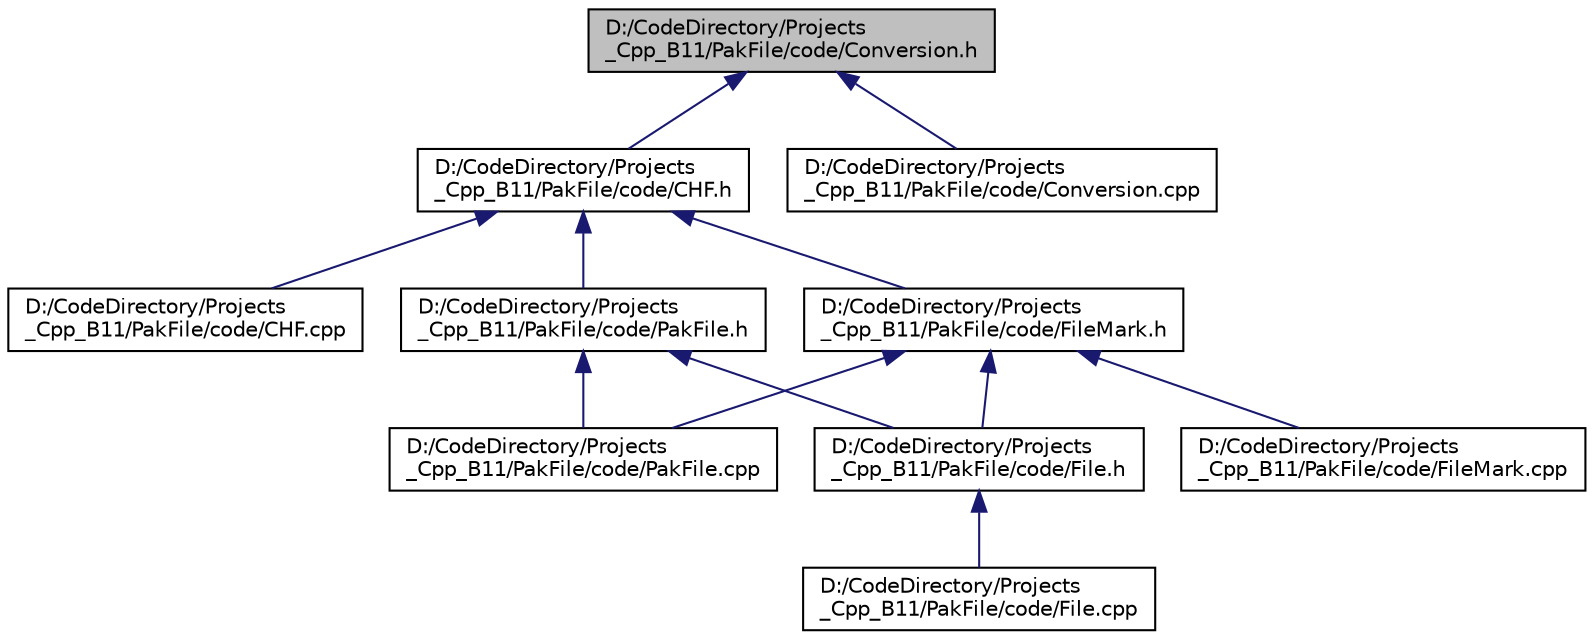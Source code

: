digraph "D:/CodeDirectory/Projects_Cpp_B11/PakFile/code/Conversion.h"
{
 // LATEX_PDF_SIZE
  edge [fontname="Helvetica",fontsize="10",labelfontname="Helvetica",labelfontsize="10"];
  node [fontname="Helvetica",fontsize="10",shape=record];
  Node1 [label="D:/CodeDirectory/Projects\l_Cpp_B11/PakFile/code/Conversion.h",height=0.2,width=0.4,color="black", fillcolor="grey75", style="filled", fontcolor="black",tooltip="Conversions of types (Header)"];
  Node1 -> Node2 [dir="back",color="midnightblue",fontsize="10",style="solid",fontname="Helvetica"];
  Node2 [label="D:/CodeDirectory/Projects\l_Cpp_B11/PakFile/code/CHF.h",height=0.2,width=0.4,color="black", fillcolor="white", style="filled",URL="$_c_h_f_8h.html",tooltip="Сommon hidden features (Header)"];
  Node2 -> Node3 [dir="back",color="midnightblue",fontsize="10",style="solid",fontname="Helvetica"];
  Node3 [label="D:/CodeDirectory/Projects\l_Cpp_B11/PakFile/code/CHF.cpp",height=0.2,width=0.4,color="black", fillcolor="white", style="filled",URL="$_c_h_f_8cpp.html",tooltip="Сommon hidden features."];
  Node2 -> Node4 [dir="back",color="midnightblue",fontsize="10",style="solid",fontname="Helvetica"];
  Node4 [label="D:/CodeDirectory/Projects\l_Cpp_B11/PakFile/code/FileMark.h",height=0.2,width=0.4,color="black", fillcolor="white", style="filled",URL="$_file_mark_8h.html",tooltip="File signature and extension functions (Header)"];
  Node4 -> Node5 [dir="back",color="midnightblue",fontsize="10",style="solid",fontname="Helvetica"];
  Node5 [label="D:/CodeDirectory/Projects\l_Cpp_B11/PakFile/code/File.h",height=0.2,width=0.4,color="black", fillcolor="white", style="filled",URL="$_file_8h.html",tooltip="Forward module (Header)"];
  Node5 -> Node6 [dir="back",color="midnightblue",fontsize="10",style="solid",fontname="Helvetica"];
  Node6 [label="D:/CodeDirectory/Projects\l_Cpp_B11/PakFile/code/File.cpp",height=0.2,width=0.4,color="black", fillcolor="white", style="filled",URL="$_file_8cpp.html",tooltip="Forward module."];
  Node4 -> Node7 [dir="back",color="midnightblue",fontsize="10",style="solid",fontname="Helvetica"];
  Node7 [label="D:/CodeDirectory/Projects\l_Cpp_B11/PakFile/code/FileMark.cpp",height=0.2,width=0.4,color="black", fillcolor="white", style="filled",URL="$_file_mark_8cpp.html",tooltip="File signature and extension functions."];
  Node4 -> Node8 [dir="back",color="midnightblue",fontsize="10",style="solid",fontname="Helvetica"];
  Node8 [label="D:/CodeDirectory/Projects\l_Cpp_B11/PakFile/code/PakFile.cpp",height=0.2,width=0.4,color="black", fillcolor="white", style="filled",URL="$_pak_file_8cpp.html",tooltip="Pak file module."];
  Node2 -> Node9 [dir="back",color="midnightblue",fontsize="10",style="solid",fontname="Helvetica"];
  Node9 [label="D:/CodeDirectory/Projects\l_Cpp_B11/PakFile/code/PakFile.h",height=0.2,width=0.4,color="black", fillcolor="white", style="filled",URL="$_pak_file_8h.html",tooltip="Pak file module (Header)"];
  Node9 -> Node5 [dir="back",color="midnightblue",fontsize="10",style="solid",fontname="Helvetica"];
  Node9 -> Node8 [dir="back",color="midnightblue",fontsize="10",style="solid",fontname="Helvetica"];
  Node1 -> Node10 [dir="back",color="midnightblue",fontsize="10",style="solid",fontname="Helvetica"];
  Node10 [label="D:/CodeDirectory/Projects\l_Cpp_B11/PakFile/code/Conversion.cpp",height=0.2,width=0.4,color="black", fillcolor="white", style="filled",URL="$_conversion_8cpp.html",tooltip="Conversions of types."];
}
